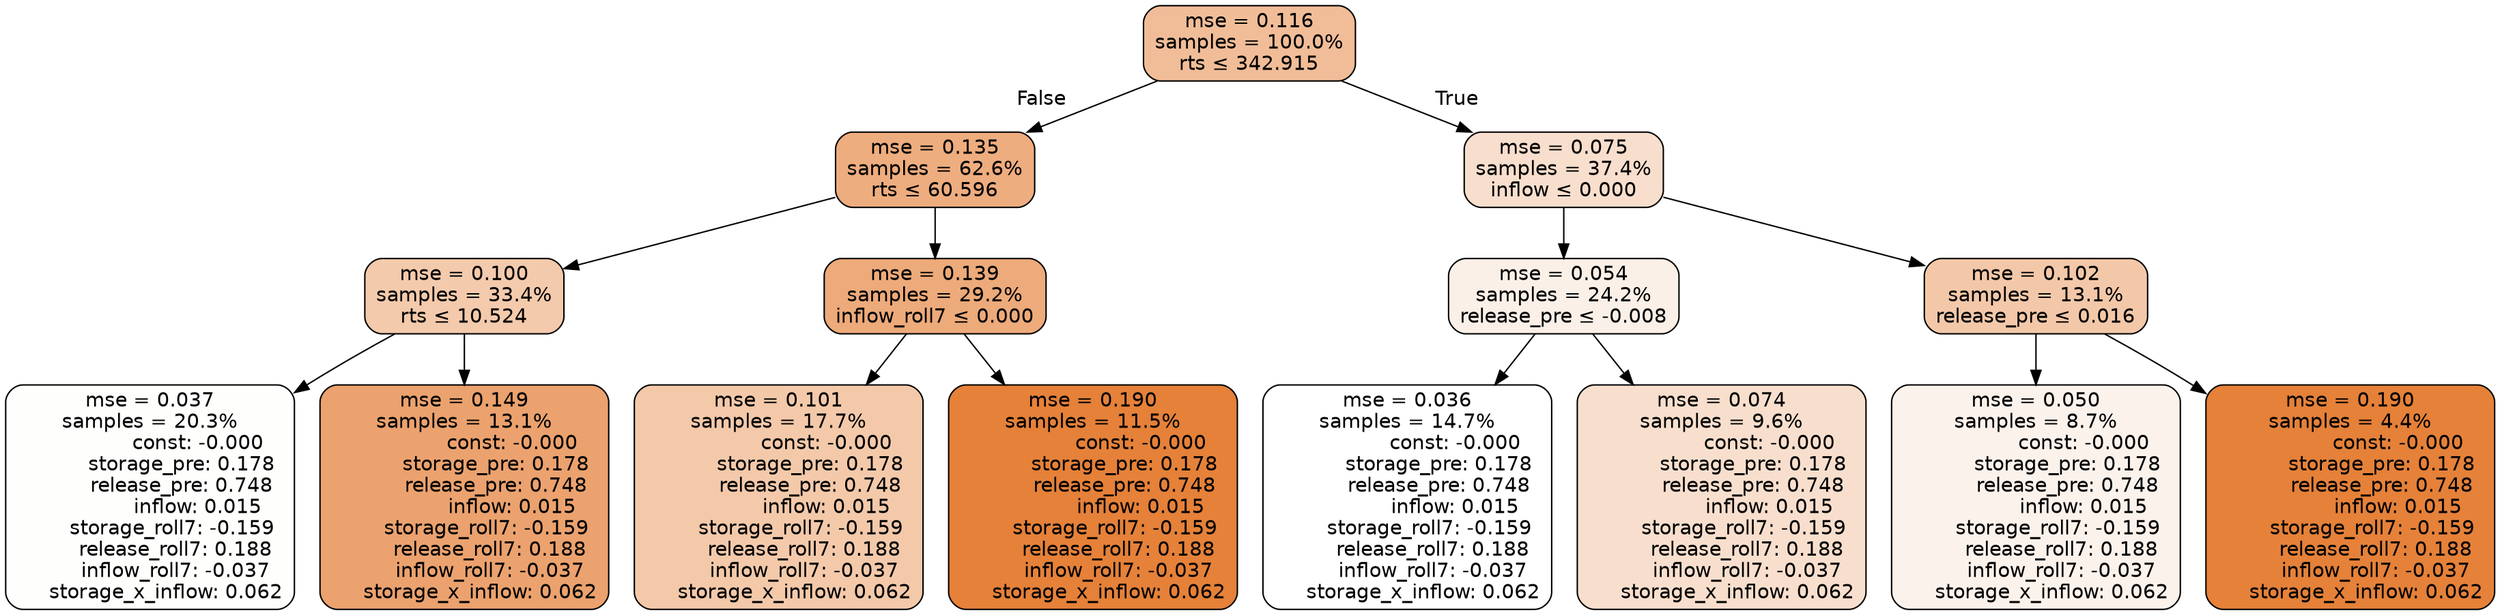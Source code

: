 digraph tree {
node [shape=rectangle, style="filled, rounded", color="black", fontname=helvetica] ;
edge [fontname=helvetica] ;
	"0" [label="mse = 0.116
samples = 100.0%
rts &le; 342.915", fillcolor="#f1bd98"]
	"1" [label="mse = 0.135
samples = 62.6%
rts &le; 60.596", fillcolor="#eead7f"]
	"2" [label="mse = 0.100
samples = 33.4%
rts &le; 10.524", fillcolor="#f4caac"]
	"3" [label="mse = 0.037
samples = 20.3%
               const: -0.000
          storage_pre: 0.178
          release_pre: 0.748
               inflow: 0.015
       storage_roll7: -0.159
        release_roll7: 0.188
        inflow_roll7: -0.037
     storage_x_inflow: 0.062", fillcolor="#fefefd"]
	"4" [label="mse = 0.149
samples = 13.1%
               const: -0.000
          storage_pre: 0.178
          release_pre: 0.748
               inflow: 0.015
       storage_roll7: -0.159
        release_roll7: 0.188
        inflow_roll7: -0.037
     storage_x_inflow: 0.062", fillcolor="#eba26e"]
	"5" [label="mse = 0.139
samples = 29.2%
inflow_roll7 &le; 0.000", fillcolor="#edaa7a"]
	"6" [label="mse = 0.101
samples = 17.7%
               const: -0.000
          storage_pre: 0.178
          release_pre: 0.748
               inflow: 0.015
       storage_roll7: -0.159
        release_roll7: 0.188
        inflow_roll7: -0.037
     storage_x_inflow: 0.062", fillcolor="#f3c9aa"]
	"7" [label="mse = 0.190
samples = 11.5%
               const: -0.000
          storage_pre: 0.178
          release_pre: 0.748
               inflow: 0.015
       storage_roll7: -0.159
        release_roll7: 0.188
        inflow_roll7: -0.037
     storage_x_inflow: 0.062", fillcolor="#e58139"]
	"8" [label="mse = 0.075
samples = 37.4%
inflow &le; 0.000", fillcolor="#f8decc"]
	"9" [label="mse = 0.054
samples = 24.2%
release_pre &le; -0.008", fillcolor="#fbf0e7"]
	"10" [label="mse = 0.036
samples = 14.7%
               const: -0.000
          storage_pre: 0.178
          release_pre: 0.748
               inflow: 0.015
       storage_roll7: -0.159
        release_roll7: 0.188
        inflow_roll7: -0.037
     storage_x_inflow: 0.062", fillcolor="#ffffff"]
	"11" [label="mse = 0.074
samples = 9.6%
               const: -0.000
          storage_pre: 0.178
          release_pre: 0.748
               inflow: 0.015
       storage_roll7: -0.159
        release_roll7: 0.188
        inflow_roll7: -0.037
     storage_x_inflow: 0.062", fillcolor="#f8dfcd"]
	"12" [label="mse = 0.102
samples = 13.1%
release_pre &le; 0.016", fillcolor="#f3c8a9"]
	"13" [label="mse = 0.050
samples = 8.7%
               const: -0.000
          storage_pre: 0.178
          release_pre: 0.748
               inflow: 0.015
       storage_roll7: -0.159
        release_roll7: 0.188
        inflow_roll7: -0.037
     storage_x_inflow: 0.062", fillcolor="#fcf2ec"]
	"14" [label="mse = 0.190
samples = 4.4%
               const: -0.000
          storage_pre: 0.178
          release_pre: 0.748
               inflow: 0.015
       storage_roll7: -0.159
        release_roll7: 0.188
        inflow_roll7: -0.037
     storage_x_inflow: 0.062", fillcolor="#e58139"]

	"0" -> "1" [labeldistance=2.5, labelangle=45, headlabel="False"]
	"1" -> "2"
	"2" -> "3"
	"2" -> "4"
	"1" -> "5"
	"5" -> "6"
	"5" -> "7"
	"0" -> "8" [labeldistance=2.5, labelangle=-45, headlabel="True"]
	"8" -> "9"
	"9" -> "10"
	"9" -> "11"
	"8" -> "12"
	"12" -> "13"
	"12" -> "14"
}
